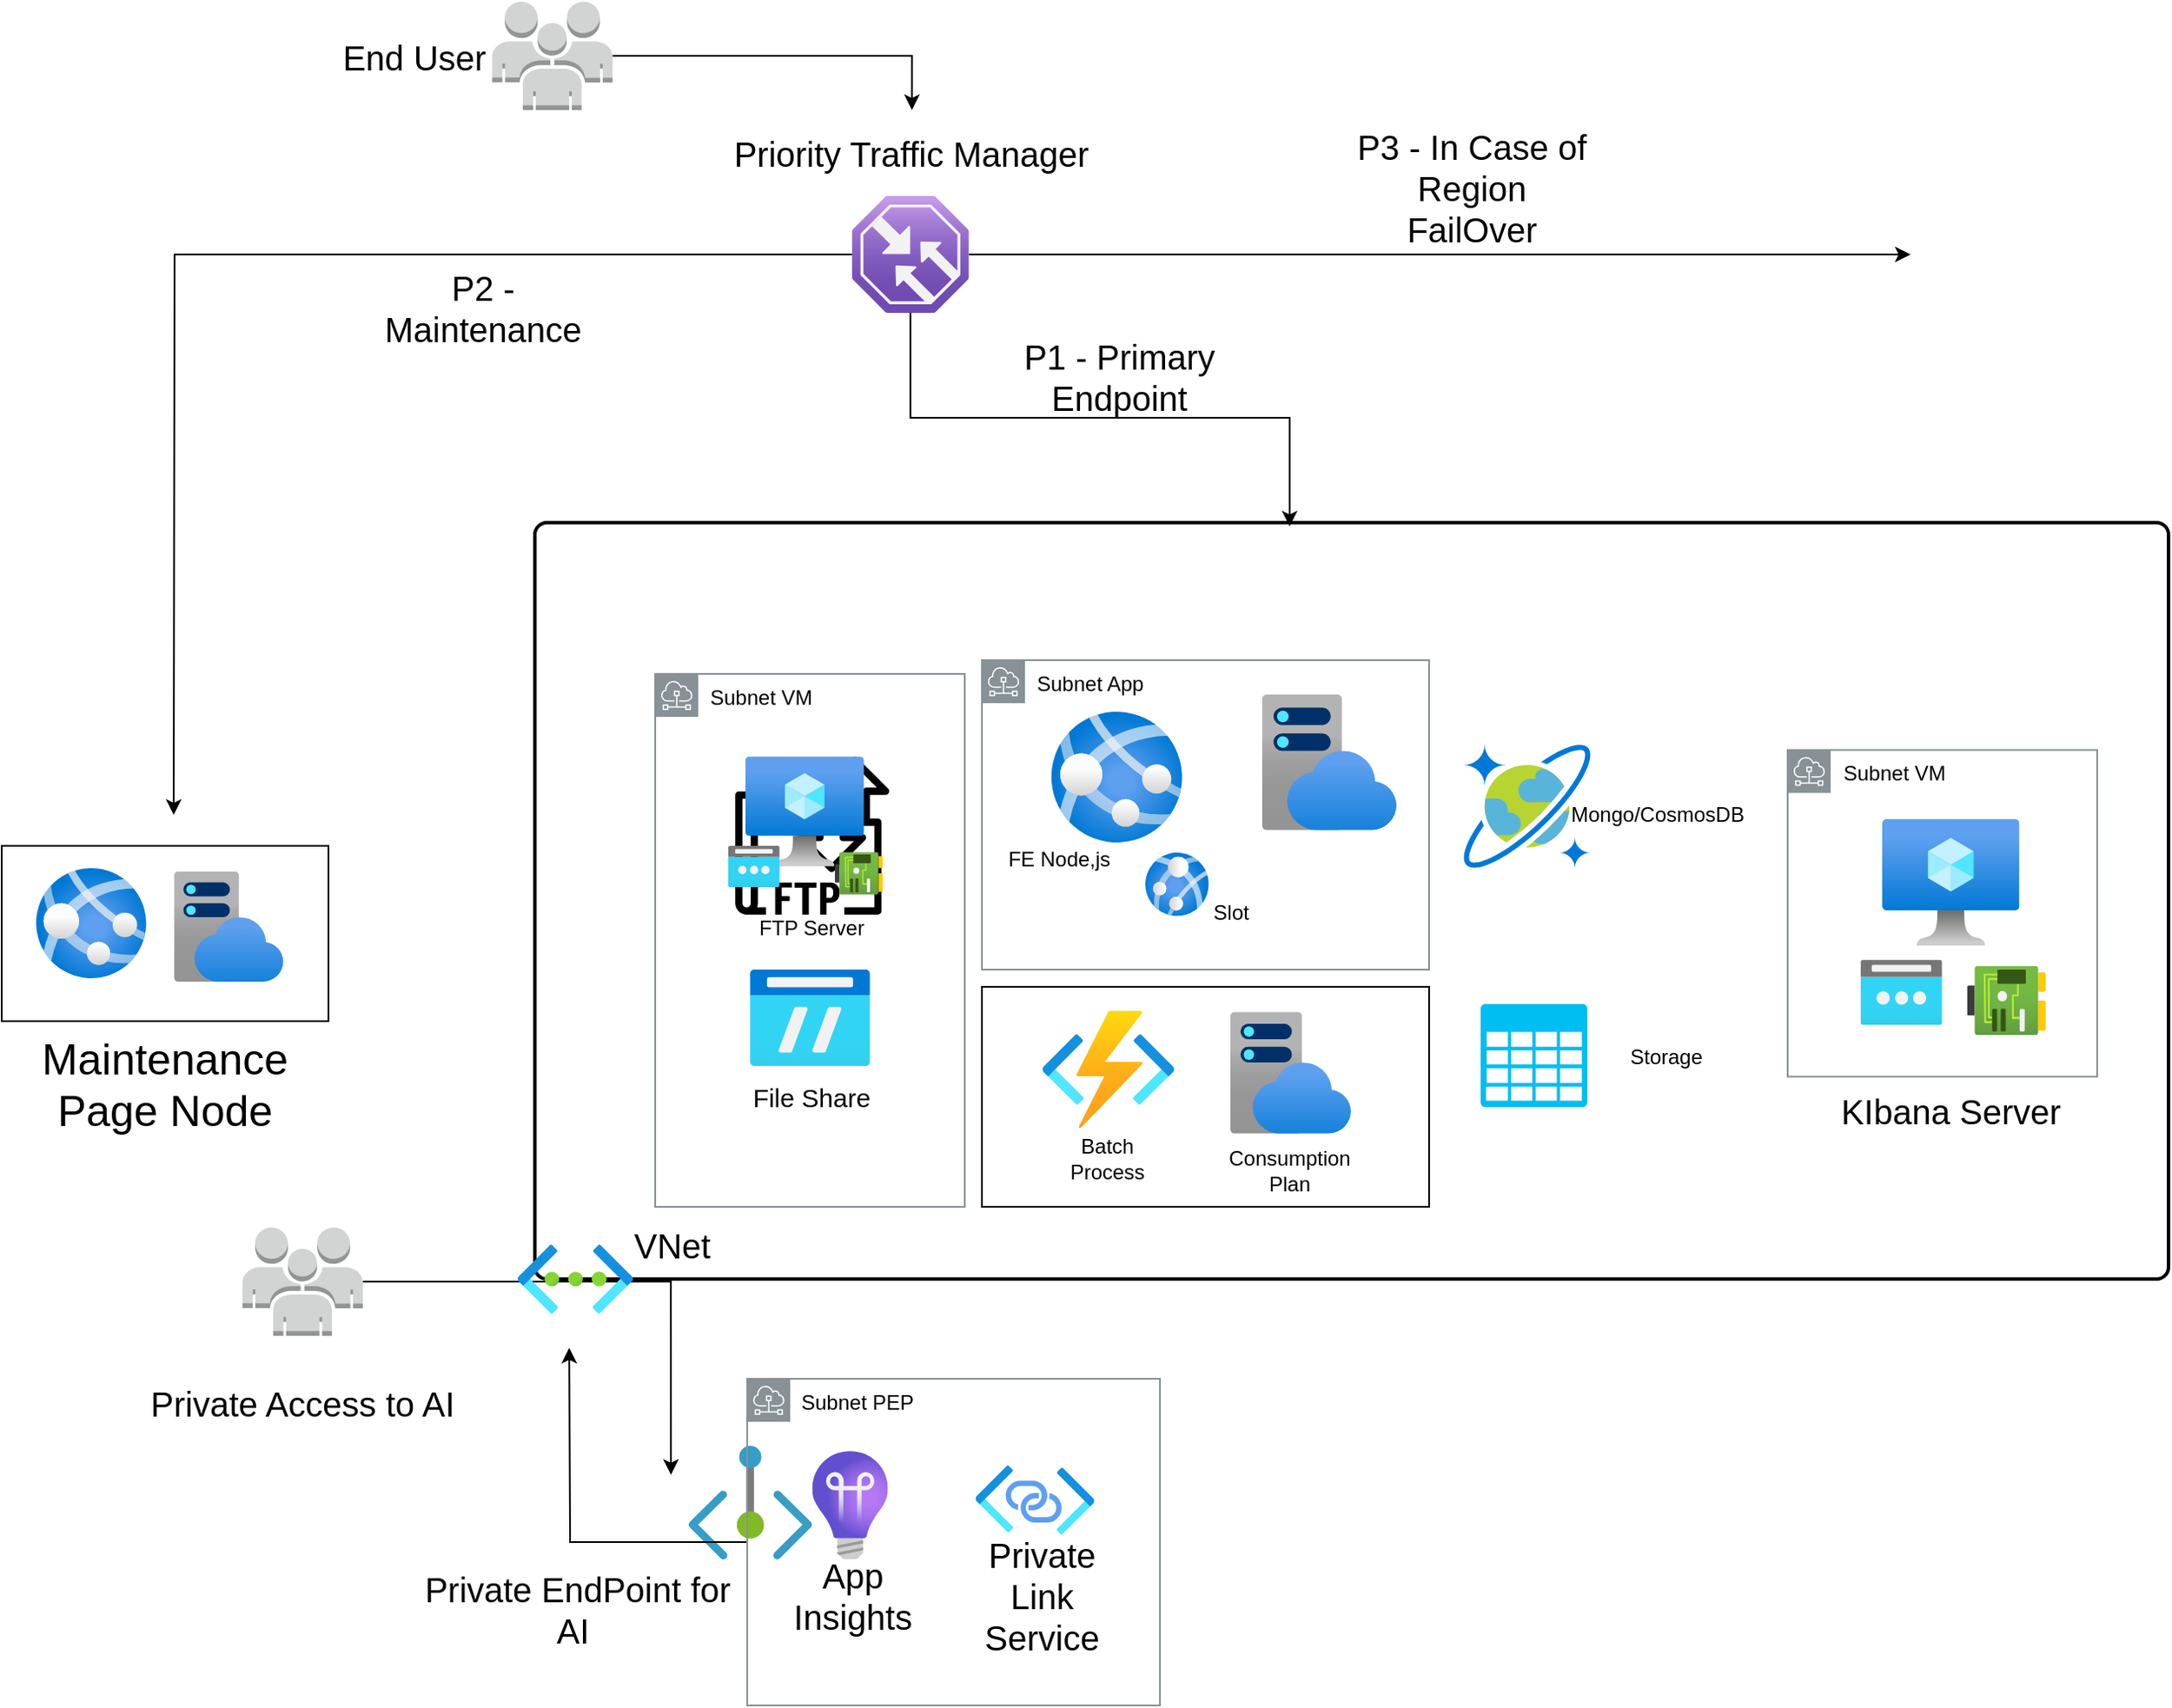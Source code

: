 <mxfile version="15.0.3" type="device"><diagram id="6eOAt1LSXNaYj0x1sJVC" name="Page-1"><mxGraphModel dx="1843" dy="975" grid="1" gridSize="10" guides="1" tooltips="1" connect="1" arrows="1" fold="1" page="1" pageScale="1" pageWidth="850" pageHeight="1100" math="0" shadow="0"><root><mxCell id="0"/><mxCell id="1" parent="0"/><mxCell id="xCMm9Qa0aHN3who8bUUi-88" value="" style="rounded=0;whiteSpace=wrap;html=1;" vertex="1" parent="1"><mxGeometry x="230" y="528" width="190" height="102" as="geometry"/></mxCell><mxCell id="xCMm9Qa0aHN3who8bUUi-72" value="" style="rounded=0;whiteSpace=wrap;html=1;" vertex="1" parent="1"><mxGeometry x="1070" y="410" width="190" height="330" as="geometry"/></mxCell><mxCell id="xCMm9Qa0aHN3who8bUUi-39" value="" style="rounded=1;whiteSpace=wrap;html=1;absoluteArcSize=1;arcSize=14;strokeWidth=2;fontColor=none;fillColor=#FFFFFF;" vertex="1" parent="1"><mxGeometry x="540" y="340" width="950" height="440" as="geometry"/></mxCell><mxCell id="xCMm9Qa0aHN3who8bUUi-26" value="" style="outlineConnect=0;fontColor=#232F3E;gradientColor=none;strokeColor=none;dashed=0;verticalLabelPosition=bottom;verticalAlign=top;align=center;html=1;fontSize=12;fontStyle=0;aspect=fixed;shape=mxgraph.aws4.transfer_for_ftp_resource;fillColor=#000000;" vertex="1" parent="1"><mxGeometry x="655.2" y="476" width="92.41" height="92" as="geometry"/></mxCell><mxCell id="xCMm9Qa0aHN3who8bUUi-18" value="" style="rounded=0;whiteSpace=wrap;html=1;" vertex="1" parent="1"><mxGeometry x="800" y="610" width="260" height="128" as="geometry"/></mxCell><mxCell id="xCMm9Qa0aHN3who8bUUi-98" style="edgeStyle=orthogonalEdgeStyle;rounded=0;orthogonalLoop=1;jettySize=auto;html=1;entryX=-0.141;entryY=0.255;entryDx=0;entryDy=0;entryPerimeter=0;fontColor=#000000;" edge="1" parent="1" source="xCMm9Qa0aHN3who8bUUi-2" target="xCMm9Qa0aHN3who8bUUi-43"><mxGeometry relative="1" as="geometry"/></mxCell><mxCell id="xCMm9Qa0aHN3who8bUUi-2" value="" style="outlineConnect=0;dashed=0;verticalLabelPosition=bottom;verticalAlign=top;align=center;html=1;shape=mxgraph.aws3.users;fillColor=#D2D3D3;gradientColor=none;" vertex="1" parent="1"><mxGeometry x="370" y="750" width="70" height="63" as="geometry"/></mxCell><mxCell id="xCMm9Qa0aHN3who8bUUi-3" value="" style="aspect=fixed;html=1;points=[];align=center;image;fontSize=12;image=img/lib/azure2/containers/App_Services.svg;" vertex="1" parent="1"><mxGeometry x="827.5" y="450" width="101.72" height="76" as="geometry"/></mxCell><mxCell id="xCMm9Qa0aHN3who8bUUi-5" value="" style="aspect=fixed;html=1;points=[];align=center;image;fontSize=12;image=img/lib/azure2/app_services/App_Service_Plans.svg;" vertex="1" parent="1"><mxGeometry x="950" y="440" width="104" height="78.85" as="geometry"/></mxCell><mxCell id="xCMm9Qa0aHN3who8bUUi-7" value="" style="aspect=fixed;html=1;points=[];align=center;image;fontSize=12;image=img/lib/azure2/app_services/App_Services.svg;direction=south;" vertex="1" parent="1"><mxGeometry x="895.005" y="518.845" width="36.85" height="63" as="geometry"/></mxCell><mxCell id="xCMm9Qa0aHN3who8bUUi-8" value="" style="aspect=fixed;html=1;points=[];align=center;image;fontSize=12;image=img/lib/azure2/compute/Function_Apps.svg;" vertex="1" parent="1"><mxGeometry x="833.49" y="624" width="80" height="68.2" as="geometry"/></mxCell><mxCell id="xCMm9Qa0aHN3who8bUUi-9" value="" style="aspect=fixed;html=1;points=[];align=center;image;fontSize=12;image=img/lib/azure2/app_services/App_Service_Plans.svg;" vertex="1" parent="1"><mxGeometry x="943.49" y="624.63" width="72" height="70.74" as="geometry"/></mxCell><mxCell id="xCMm9Qa0aHN3who8bUUi-10" value="" style="aspect=fixed;html=1;points=[];align=center;image;fontSize=12;image=img/lib/mscae/CosmosDB.svg;" vertex="1" parent="1"><mxGeometry x="1080" y="469" width="74" height="72" as="geometry"/></mxCell><mxCell id="xCMm9Qa0aHN3who8bUUi-19" value="" style="verticalLabelPosition=bottom;html=1;verticalAlign=top;align=center;strokeColor=none;fillColor=#00BEF2;shape=mxgraph.azure.storage;pointerEvents=1;" vertex="1" parent="1"><mxGeometry x="1090" y="620" width="62" height="60" as="geometry"/></mxCell><mxCell id="xCMm9Qa0aHN3who8bUUi-28" value="" style="aspect=fixed;html=1;points=[];align=center;image;fontSize=12;image=img/lib/azure2/general/FTP.svg;fillColor=#000000;" vertex="1" parent="1"><mxGeometry x="1200" y="464.2" width="16" as="geometry"/></mxCell><mxCell id="xCMm9Qa0aHN3who8bUUi-32" value="" style="aspect=fixed;html=1;points=[];align=center;image;fontSize=12;image=img/lib/azure2/general/FTP.svg;fontColor=none;strokeColor=#FFFFFF;fillColor=#FFFFFF;" vertex="1" parent="1"><mxGeometry x="665" y="600" width="70" height="56" as="geometry"/></mxCell><mxCell id="xCMm9Qa0aHN3who8bUUi-41" value="" style="aspect=fixed;html=1;points=[];align=center;image;fontSize=12;image=img/lib/azure2/compute/Virtual_Machine.svg;rounded=1;fontColor=none;strokeColor=#FFFFFF;strokeWidth=10;fillColor=#FFFFFF;" vertex="1" parent="1"><mxGeometry x="662.4" y="476" width="69" height="64" as="geometry"/></mxCell><mxCell id="xCMm9Qa0aHN3who8bUUi-43" value="" style="aspect=fixed;html=1;points=[];align=center;image;fontSize=12;image=img/lib/azure2/networking/Private_Endpoint.svg;rounded=1;fontColor=none;strokeColor=#FFFFFF;strokeWidth=10;fillColor=#FFFFFF;" vertex="1" parent="1"><mxGeometry x="629.29" y="877" width="72" height="66" as="geometry"/></mxCell><mxCell id="xCMm9Qa0aHN3who8bUUi-44" value="" style="aspect=fixed;html=1;points=[];align=center;image;fontSize=12;image=img/lib/azure2/networking/Private_Link_Service.svg;rounded=1;fontColor=none;strokeColor=#FFFFFF;strokeWidth=10;fillColor=#FFFFFF;" vertex="1" parent="1"><mxGeometry x="796.29" y="888.5" width="69" height="40" as="geometry"/></mxCell><mxCell id="xCMm9Qa0aHN3who8bUUi-75" style="edgeStyle=orthogonalEdgeStyle;rounded=0;orthogonalLoop=1;jettySize=auto;html=1;entryX=0.462;entryY=0.005;entryDx=0;entryDy=0;entryPerimeter=0;fontColor=#000000;" edge="1" parent="1" source="xCMm9Qa0aHN3who8bUUi-45" target="xCMm9Qa0aHN3who8bUUi-39"><mxGeometry relative="1" as="geometry"/></mxCell><mxCell id="xCMm9Qa0aHN3who8bUUi-100" style="edgeStyle=orthogonalEdgeStyle;rounded=0;orthogonalLoop=1;jettySize=auto;html=1;fontColor=#000000;" edge="1" parent="1" source="xCMm9Qa0aHN3who8bUUi-45"><mxGeometry relative="1" as="geometry"><mxPoint x="1340" y="184" as="targetPoint"/></mxGeometry></mxCell><mxCell id="xCMm9Qa0aHN3who8bUUi-107" style="edgeStyle=orthogonalEdgeStyle;rounded=0;orthogonalLoop=1;jettySize=auto;html=1;fontColor=#000000;" edge="1" parent="1" source="xCMm9Qa0aHN3who8bUUi-45"><mxGeometry relative="1" as="geometry"><mxPoint x="330" y="510" as="targetPoint"/></mxGeometry></mxCell><mxCell id="xCMm9Qa0aHN3who8bUUi-45" value="" style="aspect=fixed;html=1;points=[];align=center;image;fontSize=12;image=img/lib/azure2/networking/Traffic_Manager_Profiles.svg;rounded=1;fontColor=none;strokeColor=#FFFFFF;strokeWidth=10;fillColor=#FFFFFF;" vertex="1" parent="1"><mxGeometry x="724.4" y="150" width="68" height="68" as="geometry"/></mxCell><mxCell id="xCMm9Qa0aHN3who8bUUi-46" value="" style="aspect=fixed;html=1;points=[];align=center;image;fontSize=12;image=img/lib/azure2/networking/Virtual_Networks.svg;rounded=1;fontColor=none;strokeColor=#FFFFFF;strokeWidth=10;fillColor=#FFFFFF;" vertex="1" parent="1"><mxGeometry x="530" y="760" width="67" height="40" as="geometry"/></mxCell><mxCell id="xCMm9Qa0aHN3who8bUUi-47" value="" style="aspect=fixed;html=1;points=[];align=center;image;fontSize=12;image=img/lib/azure2/networking/Public_IP_Addresses.svg;rounded=1;fontColor=none;strokeColor=#FFFFFF;strokeWidth=10;fillColor=#FFFFFF;" vertex="1" parent="1"><mxGeometry x="652.4" y="528" width="30" height="24" as="geometry"/></mxCell><mxCell id="xCMm9Qa0aHN3who8bUUi-48" value="" style="aspect=fixed;html=1;points=[];align=center;image;fontSize=12;image=img/lib/azure2/networking/Network_Interfaces.svg;rounded=1;fontColor=none;strokeColor=#FFFFFF;strokeWidth=10;fillColor=#FFFFFF;" vertex="1" parent="1"><mxGeometry x="714.4" y="531.64" width="28" height="24.71" as="geometry"/></mxCell><mxCell id="xCMm9Qa0aHN3who8bUUi-50" value="FTP Server" style="text;html=1;strokeColor=none;fillColor=none;align=center;verticalAlign=middle;whiteSpace=wrap;rounded=0;fontColor=none;" vertex="1" parent="1"><mxGeometry x="666.4" y="560" width="70" height="32" as="geometry"/></mxCell><mxCell id="xCMm9Qa0aHN3who8bUUi-51" value="&lt;font style=&quot;font-size: 15px&quot;&gt;File Share&lt;/font&gt;" style="text;html=1;strokeColor=none;fillColor=none;align=center;verticalAlign=middle;whiteSpace=wrap;rounded=0;fontColor=none;" vertex="1" parent="1"><mxGeometry x="651.4" y="650" width="100" height="48" as="geometry"/></mxCell><mxCell id="xCMm9Qa0aHN3who8bUUi-52" value="&lt;font&gt;Subnet VM&lt;/font&gt;" style="outlineConnect=0;gradientColor=none;html=1;whiteSpace=wrap;fontSize=12;fontStyle=0;shape=mxgraph.aws4.group;grIcon=mxgraph.aws4.group_subnet;strokeColor=#879196;fillColor=none;verticalAlign=top;align=left;spacingLeft=30;dashed=0;rounded=1;" vertex="1" parent="1"><mxGeometry x="610" y="428" width="180" height="310" as="geometry"/></mxCell><mxCell id="xCMm9Qa0aHN3who8bUUi-53" value="&lt;font color=&quot;#000000&quot;&gt;Subnet App&lt;/font&gt;" style="outlineConnect=0;gradientColor=none;html=1;whiteSpace=wrap;fontSize=12;fontStyle=0;shape=mxgraph.aws4.group;grIcon=mxgraph.aws4.group_subnet;strokeColor=#879196;fillColor=none;verticalAlign=top;align=left;spacingLeft=30;fontColor=#879196;dashed=0;rounded=1;" vertex="1" parent="1"><mxGeometry x="800" y="420" width="260" height="180" as="geometry"/></mxCell><mxCell id="xCMm9Qa0aHN3who8bUUi-56" value="FE Node,js" style="text;html=1;strokeColor=none;fillColor=none;align=center;verticalAlign=middle;whiteSpace=wrap;rounded=0;fontColor=#000000;" vertex="1" parent="1"><mxGeometry x="810" y="526" width="70" height="20" as="geometry"/></mxCell><mxCell id="xCMm9Qa0aHN3who8bUUi-57" value="Slot" style="text;html=1;strokeColor=none;fillColor=none;align=center;verticalAlign=middle;whiteSpace=wrap;rounded=0;fontColor=#000000;" vertex="1" parent="1"><mxGeometry x="920" y="551.84" width="50" height="30" as="geometry"/></mxCell><mxCell id="xCMm9Qa0aHN3who8bUUi-60" value="Mongo/CosmosDB" style="text;html=1;strokeColor=none;fillColor=none;align=center;verticalAlign=middle;whiteSpace=wrap;rounded=0;fontColor=#000000;" vertex="1" parent="1"><mxGeometry x="1154" y="500" width="78" height="20" as="geometry"/></mxCell><mxCell id="xCMm9Qa0aHN3who8bUUi-61" value="Storage" style="text;html=1;strokeColor=none;fillColor=none;align=center;verticalAlign=middle;whiteSpace=wrap;rounded=0;fontColor=#000000;" vertex="1" parent="1"><mxGeometry x="1164" y="642" width="68" height="17" as="geometry"/></mxCell><mxCell id="xCMm9Qa0aHN3who8bUUi-62" value="Batch Process" style="text;html=1;strokeColor=none;fillColor=none;align=center;verticalAlign=middle;whiteSpace=wrap;rounded=0;fontColor=#000000;" vertex="1" parent="1"><mxGeometry x="843.49" y="700" width="60" height="20" as="geometry"/></mxCell><mxCell id="xCMm9Qa0aHN3who8bUUi-64" value="Consumption Plan" style="text;html=1;strokeColor=none;fillColor=none;align=center;verticalAlign=middle;whiteSpace=wrap;rounded=0;fontColor=#000000;" vertex="1" parent="1"><mxGeometry x="935.49" y="700" width="88" height="34" as="geometry"/></mxCell><mxCell id="xCMm9Qa0aHN3who8bUUi-67" value="" style="aspect=fixed;html=1;points=[];align=center;image;fontSize=12;image=img/lib/azure2/compute/Virtual_Machine.svg;rounded=1;fontColor=none;strokeColor=#FFFFFF;strokeWidth=10;fillColor=#FFFFFF;" vertex="1" parent="1"><mxGeometry x="1323.5" y="512.2" width="79.78" height="74" as="geometry"/></mxCell><mxCell id="xCMm9Qa0aHN3who8bUUi-68" value="" style="aspect=fixed;html=1;points=[];align=center;image;fontSize=12;image=img/lib/azure2/networking/Public_IP_Addresses.svg;rounded=1;fontColor=none;strokeColor=#FFFFFF;strokeWidth=10;fillColor=#FFFFFF;" vertex="1" parent="1"><mxGeometry x="1310.9" y="594.2" width="47.5" height="38" as="geometry"/></mxCell><mxCell id="xCMm9Qa0aHN3who8bUUi-69" value="" style="aspect=fixed;html=1;points=[];align=center;image;fontSize=12;image=img/lib/azure2/networking/Network_Interfaces.svg;rounded=1;fontColor=none;strokeColor=#FFFFFF;strokeWidth=10;fillColor=#FFFFFF;" vertex="1" parent="1"><mxGeometry x="1372.9" y="597.84" width="45.6" height="40.24" as="geometry"/></mxCell><mxCell id="xCMm9Qa0aHN3who8bUUi-71" value="&lt;font&gt;Subnet VM&lt;/font&gt;" style="outlineConnect=0;gradientColor=none;html=1;whiteSpace=wrap;fontSize=12;fontStyle=0;shape=mxgraph.aws4.group;grIcon=mxgraph.aws4.group_subnet;strokeColor=#879196;fillColor=none;verticalAlign=top;align=left;spacingLeft=30;dashed=0;rounded=1;" vertex="1" parent="1"><mxGeometry x="1268.5" y="472.2" width="180" height="190" as="geometry"/></mxCell><mxCell id="xCMm9Qa0aHN3who8bUUi-73" value="&lt;font style=&quot;font-size: 20px&quot;&gt;KIbana Server&lt;/font&gt;" style="text;html=1;strokeColor=none;fillColor=none;align=center;verticalAlign=middle;whiteSpace=wrap;rounded=0;fontColor=#000000;" vertex="1" parent="1"><mxGeometry x="1293.13" y="672.2" width="140.51" height="20" as="geometry"/></mxCell><mxCell id="xCMm9Qa0aHN3who8bUUi-74" value="&lt;font style=&quot;font-size: 20px&quot;&gt;VNet&lt;/font&gt;" style="text;html=1;strokeColor=none;fillColor=none;align=center;verticalAlign=middle;whiteSpace=wrap;rounded=0;fontColor=#000000;" vertex="1" parent="1"><mxGeometry x="585.2" y="750" width="70" height="20" as="geometry"/></mxCell><mxCell id="xCMm9Qa0aHN3who8bUUi-77" value="" style="aspect=fixed;html=1;points=[];align=center;image;fontSize=12;image=img/lib/azure2/devops/Application_Insights.svg;rounded=1;fontColor=#000000;strokeColor=#FFFFFF;strokeWidth=10;fillColor=#FFFFFF;" vertex="1" parent="1"><mxGeometry x="701.29" y="880" width="44" height="63" as="geometry"/></mxCell><mxCell id="xCMm9Qa0aHN3who8bUUi-78" value="&lt;font style=&quot;font-size: 20px&quot;&gt;App Insights&lt;/font&gt;" style="text;html=1;strokeColor=none;fillColor=none;align=center;verticalAlign=middle;whiteSpace=wrap;rounded=0;fontColor=#000000;" vertex="1" parent="1"><mxGeometry x="683.29" y="954" width="83.6" height="20" as="geometry"/></mxCell><mxCell id="xCMm9Qa0aHN3who8bUUi-79" value="&lt;font style=&quot;font-size: 20px&quot;&gt;Private Link Service&lt;/font&gt;" style="text;html=1;strokeColor=none;fillColor=none;align=center;verticalAlign=middle;whiteSpace=wrap;rounded=0;fontColor=#000000;" vertex="1" parent="1"><mxGeometry x="792.89" y="954" width="83.6" height="20" as="geometry"/></mxCell><mxCell id="xCMm9Qa0aHN3who8bUUi-82" style="edgeStyle=orthogonalEdgeStyle;rounded=0;orthogonalLoop=1;jettySize=auto;html=1;fontColor=#000000;" edge="1" parent="1" source="xCMm9Qa0aHN3who8bUUi-80"><mxGeometry relative="1" as="geometry"><mxPoint x="560" y="820" as="targetPoint"/></mxGeometry></mxCell><mxCell id="xCMm9Qa0aHN3who8bUUi-80" value="&lt;font&gt;Subnet PEP&lt;/font&gt;" style="outlineConnect=0;gradientColor=none;html=1;whiteSpace=wrap;fontSize=12;fontStyle=0;shape=mxgraph.aws4.group;grIcon=mxgraph.aws4.group_subnet;strokeColor=#879196;fillColor=none;verticalAlign=top;align=left;spacingLeft=30;dashed=0;rounded=1;" vertex="1" parent="1"><mxGeometry x="663.49" y="838" width="240" height="190" as="geometry"/></mxCell><mxCell id="xCMm9Qa0aHN3who8bUUi-85" value="&lt;font style=&quot;font-size: 20px&quot;&gt;Private EndPoint for AI&amp;nbsp;&lt;/font&gt;" style="text;html=1;strokeColor=none;fillColor=none;align=center;verticalAlign=middle;whiteSpace=wrap;rounded=0;fontColor=#000000;" vertex="1" parent="1"><mxGeometry x="475.2" y="943" width="180" height="57" as="geometry"/></mxCell><mxCell id="xCMm9Qa0aHN3who8bUUi-86" value="" style="aspect=fixed;html=1;points=[];align=center;image;fontSize=12;image=img/lib/azure2/compute/App_Services.svg;rounded=1;fontColor=#000000;strokeColor=#FFFFFF;strokeWidth=10;fillColor=#FFFFFF;" vertex="1" parent="1"><mxGeometry x="250" y="541" width="64" height="64" as="geometry"/></mxCell><mxCell id="xCMm9Qa0aHN3who8bUUi-87" value="" style="aspect=fixed;html=1;points=[];align=center;image;fontSize=12;image=img/lib/azure2/app_services/App_Service_Plans.svg;rounded=1;fontColor=#000000;strokeColor=#FFFFFF;strokeWidth=10;fillColor=#FFFFFF;" vertex="1" parent="1"><mxGeometry x="330" y="543" width="64" height="64" as="geometry"/></mxCell><mxCell id="xCMm9Qa0aHN3who8bUUi-89" value="&lt;font style=&quot;font-size: 25px&quot;&gt;Maintenance Page Node&lt;/font&gt;" style="text;html=1;strokeColor=none;fillColor=none;align=center;verticalAlign=middle;whiteSpace=wrap;rounded=0;fontColor=#000000;" vertex="1" parent="1"><mxGeometry x="260" y="656" width="130" height="20" as="geometry"/></mxCell><mxCell id="xCMm9Qa0aHN3who8bUUi-94" value="&lt;font style=&quot;font-size: 20px&quot;&gt;Priority Traffic Manager&lt;/font&gt;" style="text;html=1;strokeColor=none;fillColor=none;align=center;verticalAlign=middle;whiteSpace=wrap;rounded=0;fontColor=#000000;" vertex="1" parent="1"><mxGeometry x="629.29" y="100" width="260" height="50" as="geometry"/></mxCell><mxCell id="xCMm9Qa0aHN3who8bUUi-99" value="&lt;font style=&quot;font-size: 20px&quot;&gt;Private Access to AI&lt;/font&gt;" style="text;html=1;strokeColor=none;fillColor=none;align=center;verticalAlign=middle;whiteSpace=wrap;rounded=0;fontColor=#000000;" vertex="1" parent="1"><mxGeometry x="315" y="823" width="180" height="57" as="geometry"/></mxCell><mxCell id="xCMm9Qa0aHN3who8bUUi-101" value="&lt;font style=&quot;font-size: 20px&quot;&gt;P1 - Primary Endpoint&lt;/font&gt;" style="text;html=1;strokeColor=none;fillColor=none;align=center;verticalAlign=middle;whiteSpace=wrap;rounded=0;fontColor=#000000;" vertex="1" parent="1"><mxGeometry x="810" y="240" width="140" height="30" as="geometry"/></mxCell><mxCell id="xCMm9Qa0aHN3who8bUUi-102" value="&lt;font style=&quot;font-size: 20px&quot;&gt;P3 - In Case of Region FailOver&lt;/font&gt;" style="text;html=1;strokeColor=none;fillColor=none;align=center;verticalAlign=middle;whiteSpace=wrap;rounded=0;fontColor=#000000;" vertex="1" parent="1"><mxGeometry x="1015.49" y="130" width="140" height="30" as="geometry"/></mxCell><mxCell id="xCMm9Qa0aHN3who8bUUi-103" value="&lt;font style=&quot;font-size: 20px&quot;&gt;P2 - Maintenance&lt;/font&gt;" style="text;html=1;strokeColor=none;fillColor=none;align=center;verticalAlign=middle;whiteSpace=wrap;rounded=0;fontColor=#000000;" vertex="1" parent="1"><mxGeometry x="440" y="200" width="140" height="30" as="geometry"/></mxCell><mxCell id="xCMm9Qa0aHN3who8bUUi-105" style="edgeStyle=orthogonalEdgeStyle;rounded=0;orthogonalLoop=1;jettySize=auto;html=1;entryX=0.5;entryY=0;entryDx=0;entryDy=0;fontColor=#000000;" edge="1" parent="1" source="xCMm9Qa0aHN3who8bUUi-104" target="xCMm9Qa0aHN3who8bUUi-94"><mxGeometry relative="1" as="geometry"/></mxCell><mxCell id="xCMm9Qa0aHN3who8bUUi-104" value="" style="outlineConnect=0;dashed=0;verticalLabelPosition=bottom;verticalAlign=top;align=center;html=1;shape=mxgraph.aws3.users;fillColor=#D2D3D3;gradientColor=none;" vertex="1" parent="1"><mxGeometry x="515.2" y="37" width="70" height="63" as="geometry"/></mxCell><mxCell id="xCMm9Qa0aHN3who8bUUi-106" value="&lt;font style=&quot;font-size: 20px&quot;&gt;End User&lt;/font&gt;" style="text;html=1;strokeColor=none;fillColor=none;align=center;verticalAlign=middle;whiteSpace=wrap;rounded=0;fontColor=#000000;" vertex="1" parent="1"><mxGeometry x="410" y="58.5" width="120" height="20" as="geometry"/></mxCell></root></mxGraphModel></diagram></mxfile>